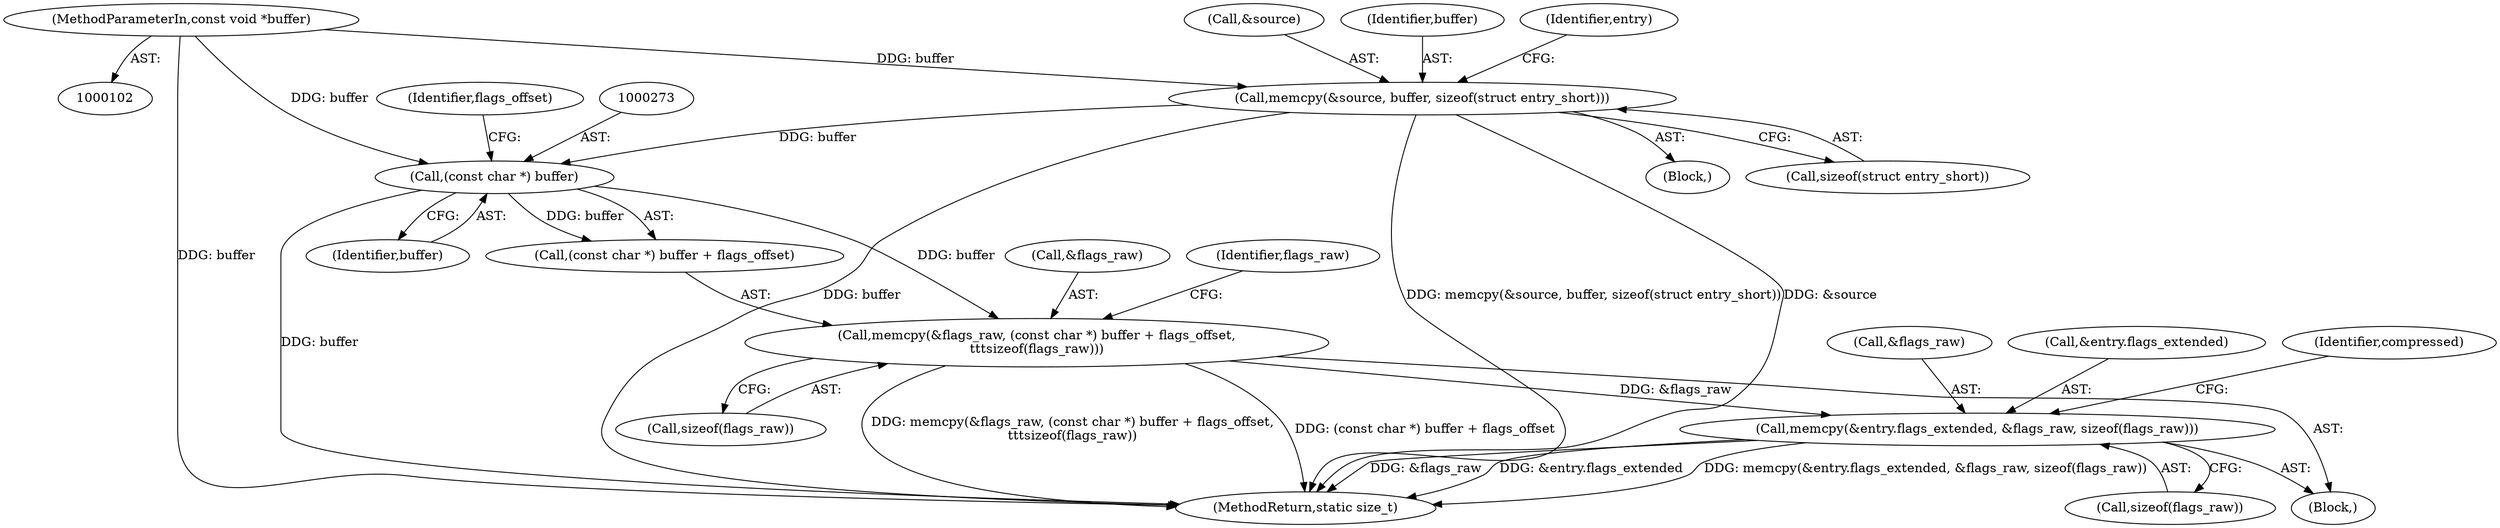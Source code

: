 digraph "0_libgit2_58a6fe94cb851f71214dbefac3f9bffee437d6fe_0@API" {
"1000282" [label="(Call,memcpy(&entry.flags_extended, &flags_raw, sizeof(flags_raw)))"];
"1000268" [label="(Call,memcpy(&flags_raw, (const char *) buffer + flags_offset,\n\t\t\tsizeof(flags_raw)))"];
"1000272" [label="(Call,(const char *) buffer)"];
"1000136" [label="(Call,memcpy(&source, buffer, sizeof(struct entry_short)))"];
"1000105" [label="(MethodParameterIn,const void *buffer)"];
"1000283" [label="(Call,&entry.flags_extended)"];
"1000276" [label="(Call,sizeof(flags_raw))"];
"1000294" [label="(Identifier,compressed)"];
"1000282" [label="(Call,memcpy(&entry.flags_extended, &flags_raw, sizeof(flags_raw)))"];
"1000145" [label="(Identifier,entry)"];
"1000274" [label="(Identifier,buffer)"];
"1000268" [label="(Call,memcpy(&flags_raw, (const char *) buffer + flags_offset,\n\t\t\tsizeof(flags_raw)))"];
"1000105" [label="(MethodParameterIn,const void *buffer)"];
"1000140" [label="(Call,sizeof(struct entry_short))"];
"1000265" [label="(Block,)"];
"1000271" [label="(Call,(const char *) buffer + flags_offset)"];
"1000137" [label="(Call,&source)"];
"1000269" [label="(Call,&flags_raw)"];
"1000136" [label="(Call,memcpy(&source, buffer, sizeof(struct entry_short)))"];
"1000139" [label="(Identifier,buffer)"];
"1000275" [label="(Identifier,flags_offset)"];
"1000108" [label="(Block,)"];
"1000447" [label="(MethodReturn,static size_t)"];
"1000272" [label="(Call,(const char *) buffer)"];
"1000287" [label="(Call,&flags_raw)"];
"1000279" [label="(Identifier,flags_raw)"];
"1000289" [label="(Call,sizeof(flags_raw))"];
"1000282" -> "1000265"  [label="AST: "];
"1000282" -> "1000289"  [label="CFG: "];
"1000283" -> "1000282"  [label="AST: "];
"1000287" -> "1000282"  [label="AST: "];
"1000289" -> "1000282"  [label="AST: "];
"1000294" -> "1000282"  [label="CFG: "];
"1000282" -> "1000447"  [label="DDG: memcpy(&entry.flags_extended, &flags_raw, sizeof(flags_raw))"];
"1000282" -> "1000447"  [label="DDG: &flags_raw"];
"1000282" -> "1000447"  [label="DDG: &entry.flags_extended"];
"1000268" -> "1000282"  [label="DDG: &flags_raw"];
"1000268" -> "1000265"  [label="AST: "];
"1000268" -> "1000276"  [label="CFG: "];
"1000269" -> "1000268"  [label="AST: "];
"1000271" -> "1000268"  [label="AST: "];
"1000276" -> "1000268"  [label="AST: "];
"1000279" -> "1000268"  [label="CFG: "];
"1000268" -> "1000447"  [label="DDG: memcpy(&flags_raw, (const char *) buffer + flags_offset,\n\t\t\tsizeof(flags_raw))"];
"1000268" -> "1000447"  [label="DDG: (const char *) buffer + flags_offset"];
"1000272" -> "1000268"  [label="DDG: buffer"];
"1000272" -> "1000271"  [label="AST: "];
"1000272" -> "1000274"  [label="CFG: "];
"1000273" -> "1000272"  [label="AST: "];
"1000274" -> "1000272"  [label="AST: "];
"1000275" -> "1000272"  [label="CFG: "];
"1000272" -> "1000447"  [label="DDG: buffer"];
"1000272" -> "1000271"  [label="DDG: buffer"];
"1000136" -> "1000272"  [label="DDG: buffer"];
"1000105" -> "1000272"  [label="DDG: buffer"];
"1000136" -> "1000108"  [label="AST: "];
"1000136" -> "1000140"  [label="CFG: "];
"1000137" -> "1000136"  [label="AST: "];
"1000139" -> "1000136"  [label="AST: "];
"1000140" -> "1000136"  [label="AST: "];
"1000145" -> "1000136"  [label="CFG: "];
"1000136" -> "1000447"  [label="DDG: buffer"];
"1000136" -> "1000447"  [label="DDG: memcpy(&source, buffer, sizeof(struct entry_short))"];
"1000136" -> "1000447"  [label="DDG: &source"];
"1000105" -> "1000136"  [label="DDG: buffer"];
"1000105" -> "1000102"  [label="AST: "];
"1000105" -> "1000447"  [label="DDG: buffer"];
}
